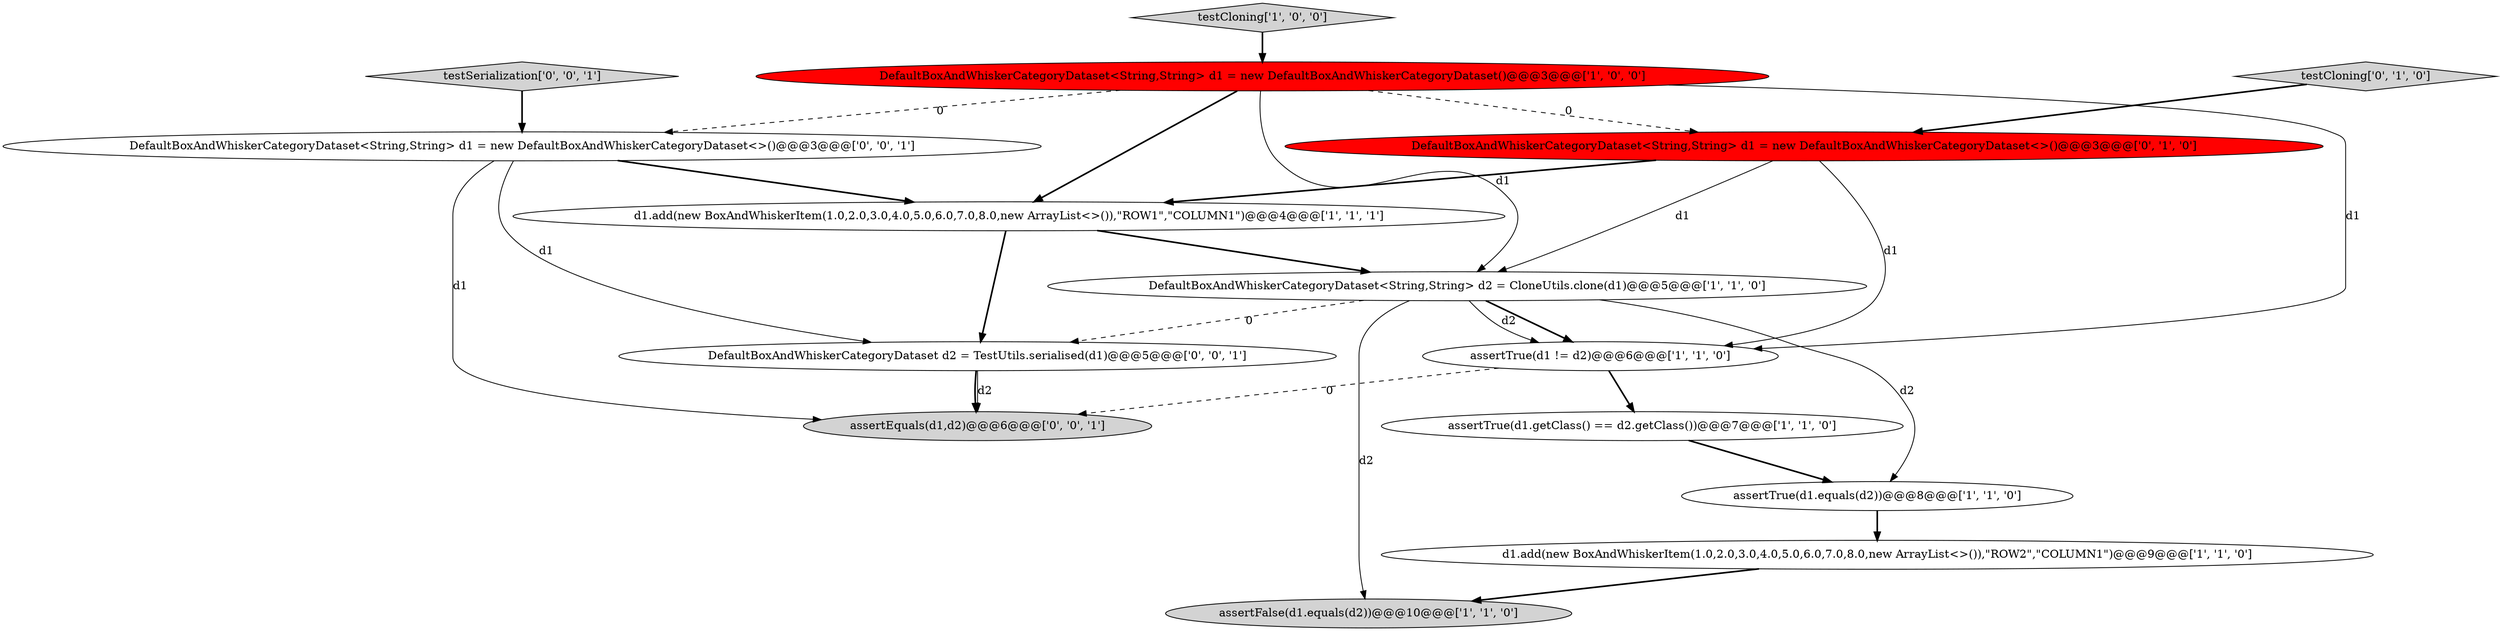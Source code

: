 digraph {
6 [style = filled, label = "DefaultBoxAndWhiskerCategoryDataset<String,String> d2 = CloneUtils.clone(d1)@@@5@@@['1', '1', '0']", fillcolor = white, shape = ellipse image = "AAA0AAABBB1BBB"];
13 [style = filled, label = "testSerialization['0', '0', '1']", fillcolor = lightgray, shape = diamond image = "AAA0AAABBB3BBB"];
14 [style = filled, label = "DefaultBoxAndWhiskerCategoryDataset d2 = TestUtils.serialised(d1)@@@5@@@['0', '0', '1']", fillcolor = white, shape = ellipse image = "AAA0AAABBB3BBB"];
11 [style = filled, label = "DefaultBoxAndWhiskerCategoryDataset<String,String> d1 = new DefaultBoxAndWhiskerCategoryDataset<>()@@@3@@@['0', '0', '1']", fillcolor = white, shape = ellipse image = "AAA0AAABBB3BBB"];
5 [style = filled, label = "testCloning['1', '0', '0']", fillcolor = lightgray, shape = diamond image = "AAA0AAABBB1BBB"];
9 [style = filled, label = "DefaultBoxAndWhiskerCategoryDataset<String,String> d1 = new DefaultBoxAndWhiskerCategoryDataset<>()@@@3@@@['0', '1', '0']", fillcolor = red, shape = ellipse image = "AAA1AAABBB2BBB"];
12 [style = filled, label = "assertEquals(d1,d2)@@@6@@@['0', '0', '1']", fillcolor = lightgray, shape = ellipse image = "AAA0AAABBB3BBB"];
2 [style = filled, label = "assertTrue(d1 != d2)@@@6@@@['1', '1', '0']", fillcolor = white, shape = ellipse image = "AAA0AAABBB1BBB"];
4 [style = filled, label = "d1.add(new BoxAndWhiskerItem(1.0,2.0,3.0,4.0,5.0,6.0,7.0,8.0,new ArrayList<>()),\"ROW2\",\"COLUMN1\")@@@9@@@['1', '1', '0']", fillcolor = white, shape = ellipse image = "AAA0AAABBB1BBB"];
3 [style = filled, label = "assertTrue(d1.getClass() == d2.getClass())@@@7@@@['1', '1', '0']", fillcolor = white, shape = ellipse image = "AAA0AAABBB1BBB"];
1 [style = filled, label = "assertTrue(d1.equals(d2))@@@8@@@['1', '1', '0']", fillcolor = white, shape = ellipse image = "AAA0AAABBB1BBB"];
10 [style = filled, label = "testCloning['0', '1', '0']", fillcolor = lightgray, shape = diamond image = "AAA0AAABBB2BBB"];
0 [style = filled, label = "DefaultBoxAndWhiskerCategoryDataset<String,String> d1 = new DefaultBoxAndWhiskerCategoryDataset()@@@3@@@['1', '0', '0']", fillcolor = red, shape = ellipse image = "AAA1AAABBB1BBB"];
8 [style = filled, label = "d1.add(new BoxAndWhiskerItem(1.0,2.0,3.0,4.0,5.0,6.0,7.0,8.0,new ArrayList<>()),\"ROW1\",\"COLUMN1\")@@@4@@@['1', '1', '1']", fillcolor = white, shape = ellipse image = "AAA0AAABBB1BBB"];
7 [style = filled, label = "assertFalse(d1.equals(d2))@@@10@@@['1', '1', '0']", fillcolor = lightgray, shape = ellipse image = "AAA0AAABBB1BBB"];
1->4 [style = bold, label=""];
3->1 [style = bold, label=""];
2->3 [style = bold, label=""];
8->14 [style = bold, label=""];
6->1 [style = solid, label="d2"];
8->6 [style = bold, label=""];
0->11 [style = dashed, label="0"];
6->14 [style = dashed, label="0"];
9->6 [style = solid, label="d1"];
9->8 [style = bold, label=""];
13->11 [style = bold, label=""];
0->6 [style = solid, label="d1"];
4->7 [style = bold, label=""];
6->2 [style = bold, label=""];
14->12 [style = solid, label="d2"];
2->12 [style = dashed, label="0"];
6->2 [style = solid, label="d2"];
11->12 [style = solid, label="d1"];
0->2 [style = solid, label="d1"];
5->0 [style = bold, label=""];
14->12 [style = bold, label=""];
9->2 [style = solid, label="d1"];
0->8 [style = bold, label=""];
11->8 [style = bold, label=""];
10->9 [style = bold, label=""];
6->7 [style = solid, label="d2"];
0->9 [style = dashed, label="0"];
11->14 [style = solid, label="d1"];
}
